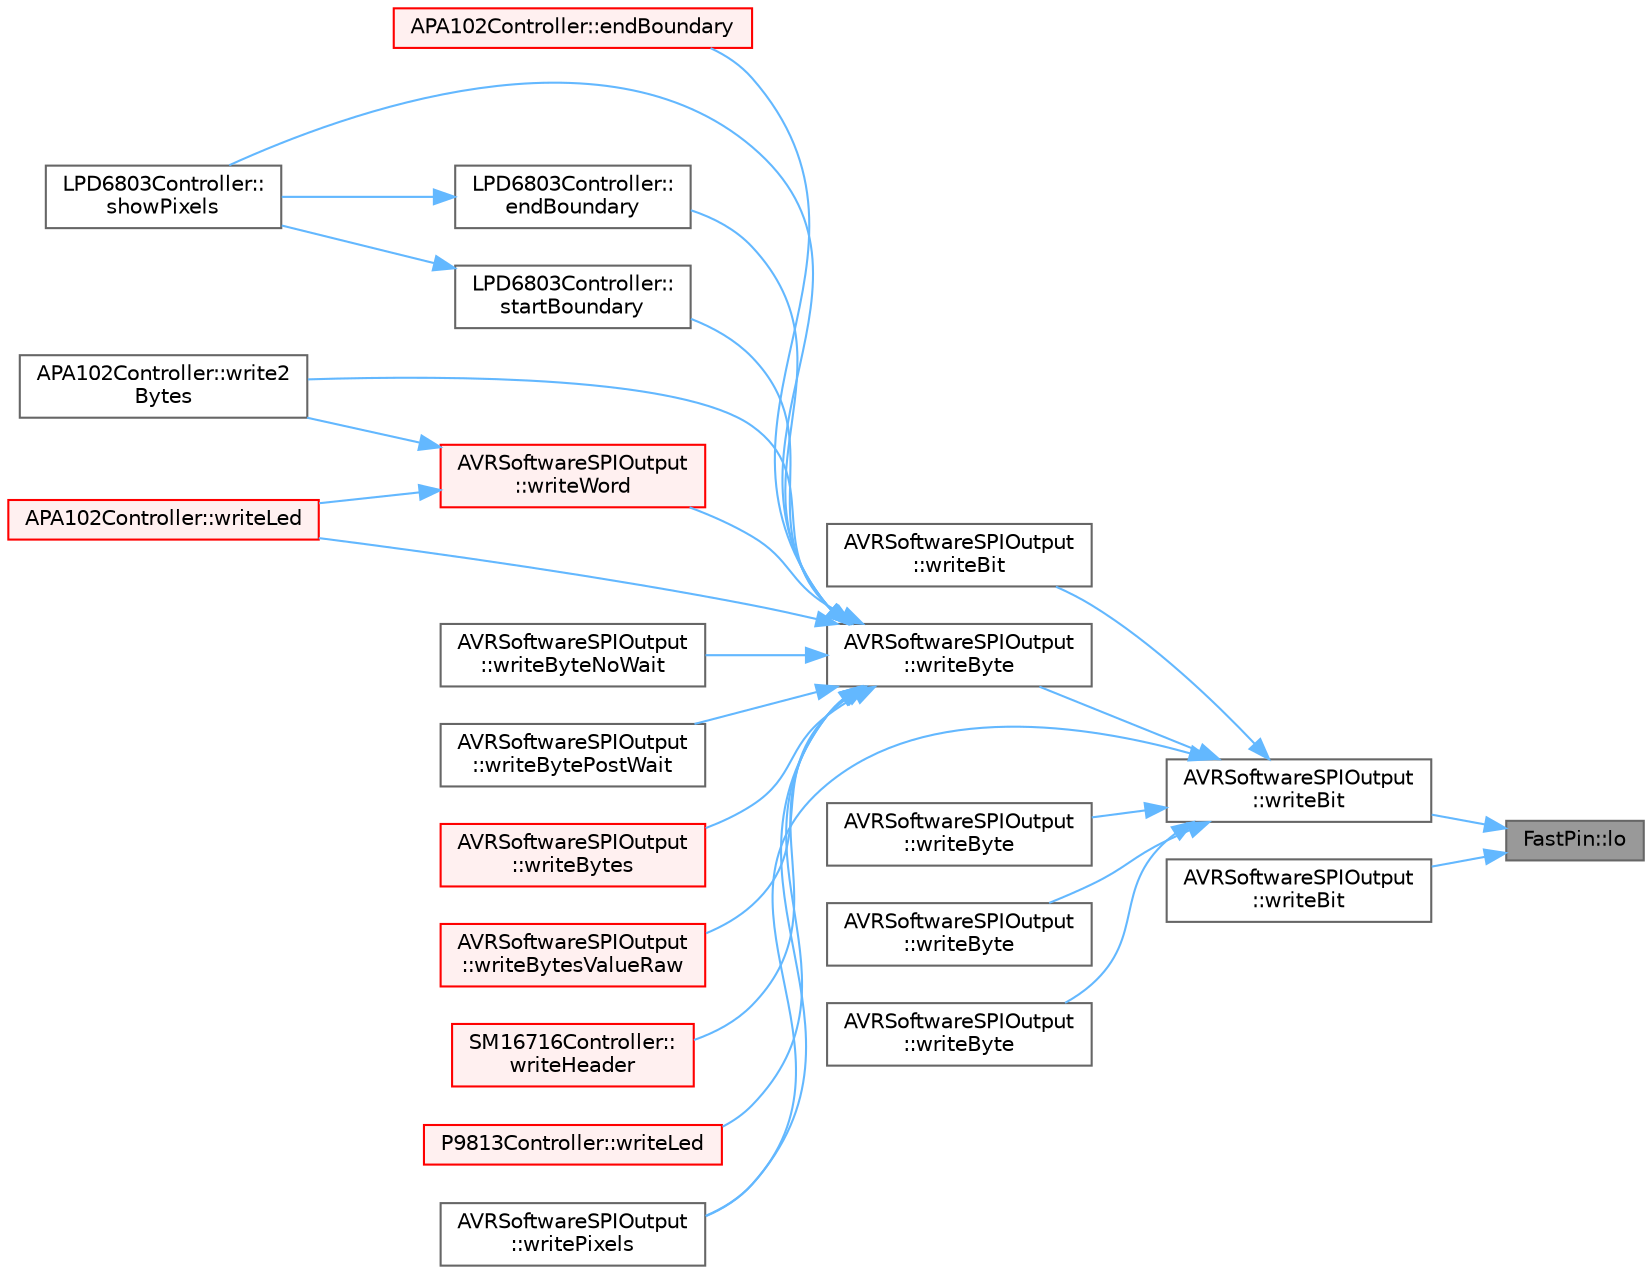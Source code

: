 digraph "FastPin::lo"
{
 // LATEX_PDF_SIZE
  bgcolor="transparent";
  edge [fontname=Helvetica,fontsize=10,labelfontname=Helvetica,labelfontsize=10];
  node [fontname=Helvetica,fontsize=10,shape=box,height=0.2,width=0.4];
  rankdir="RL";
  Node1 [id="Node000001",label="FastPin::lo",height=0.2,width=0.4,color="gray40", fillcolor="grey60", style="filled", fontcolor="black",tooltip="Set the pin state to LOW"];
  Node1 -> Node2 [id="edge1_Node000001_Node000002",dir="back",color="steelblue1",style="solid",tooltip=" "];
  Node2 [id="Node000002",label="AVRSoftwareSPIOutput\l::writeBit",height=0.2,width=0.4,color="grey40", fillcolor="white", style="filled",URL="$dc/d57/class_a_v_r_software_s_p_i_output.html#ad13d8cd559302413e8c885aab5ad7497",tooltip="Write the BIT'th bit out via SPI, setting the data pin then strobing the clock."];
  Node2 -> Node3 [id="edge2_Node000002_Node000003",dir="back",color="steelblue1",style="solid",tooltip=" "];
  Node3 [id="Node000003",label="AVRSoftwareSPIOutput\l::writeBit",height=0.2,width=0.4,color="grey40", fillcolor="white", style="filled",URL="$dc/d57/class_a_v_r_software_s_p_i_output.html#a4c5578242dfaf8d6713ec432d6985187",tooltip="The version of writeBit() to use when clock and data are on the same port with precomputed values for..."];
  Node2 -> Node4 [id="edge3_Node000002_Node000004",dir="back",color="steelblue1",style="solid",tooltip=" "];
  Node4 [id="Node000004",label="AVRSoftwareSPIOutput\l::writeByte",height=0.2,width=0.4,color="grey40", fillcolor="white", style="filled",URL="$dc/d57/class_a_v_r_software_s_p_i_output.html#a58393081ec8c54bd6968642b89e8bd43",tooltip="Write a single byte over SPI."];
  Node4 -> Node5 [id="edge4_Node000004_Node000005",dir="back",color="steelblue1",style="solid",tooltip=" "];
  Node5 [id="Node000005",label="APA102Controller::endBoundary",height=0.2,width=0.4,color="red", fillcolor="#FFF0F0", style="filled",URL="$df/d0d/group___clocked_chipsets.html#ac9676b78658ebcab74033429c5c046f8",tooltip=" "];
  Node4 -> Node9 [id="edge5_Node000004_Node000009",dir="back",color="steelblue1",style="solid",tooltip=" "];
  Node9 [id="Node000009",label="LPD6803Controller::\lendBoundary",height=0.2,width=0.4,color="grey40", fillcolor="white", style="filled",URL="$df/d0d/group___clocked_chipsets.html#ab927434d5ab7d27132e4b6832a50a29e",tooltip=" "];
  Node9 -> Node10 [id="edge6_Node000009_Node000010",dir="back",color="steelblue1",style="solid",tooltip=" "];
  Node10 [id="Node000010",label="LPD6803Controller::\lshowPixels",height=0.2,width=0.4,color="grey40", fillcolor="white", style="filled",URL="$df/d0d/group___clocked_chipsets.html#a35f42384ada050146e6813f0fc766356",tooltip="Send the LED data to the strip."];
  Node4 -> Node10 [id="edge7_Node000004_Node000010",dir="back",color="steelblue1",style="solid",tooltip=" "];
  Node4 -> Node11 [id="edge8_Node000004_Node000011",dir="back",color="steelblue1",style="solid",tooltip=" "];
  Node11 [id="Node000011",label="LPD6803Controller::\lstartBoundary",height=0.2,width=0.4,color="grey40", fillcolor="white", style="filled",URL="$df/d0d/group___clocked_chipsets.html#a60fc5e3173df1c494951fbdd852969aa",tooltip=" "];
  Node11 -> Node10 [id="edge9_Node000011_Node000010",dir="back",color="steelblue1",style="solid",tooltip=" "];
  Node4 -> Node12 [id="edge10_Node000004_Node000012",dir="back",color="steelblue1",style="solid",tooltip=" "];
  Node12 [id="Node000012",label="APA102Controller::write2\lBytes",height=0.2,width=0.4,color="grey40", fillcolor="white", style="filled",URL="$df/d0d/group___clocked_chipsets.html#a2516bc6ae0059f28287e7fc6b8fd266f",tooltip=" "];
  Node4 -> Node13 [id="edge11_Node000004_Node000013",dir="back",color="steelblue1",style="solid",tooltip=" "];
  Node13 [id="Node000013",label="AVRSoftwareSPIOutput\l::writeByteNoWait",height=0.2,width=0.4,color="grey40", fillcolor="white", style="filled",URL="$dc/d57/class_a_v_r_software_s_p_i_output.html#ad5f106b07a655da37d889037f524617d",tooltip="Write a single byte over SPI without waiting."];
  Node4 -> Node14 [id="edge12_Node000004_Node000014",dir="back",color="steelblue1",style="solid",tooltip=" "];
  Node14 [id="Node000014",label="AVRSoftwareSPIOutput\l::writeBytePostWait",height=0.2,width=0.4,color="grey40", fillcolor="white", style="filled",URL="$dc/d57/class_a_v_r_software_s_p_i_output.html#a80903ee9d3226ced43e8f614a9e486b1",tooltip="Write a single byte over SPI and wait afterwards."];
  Node4 -> Node15 [id="edge13_Node000004_Node000015",dir="back",color="steelblue1",style="solid",tooltip=" "];
  Node15 [id="Node000015",label="AVRSoftwareSPIOutput\l::writeBytes",height=0.2,width=0.4,color="red", fillcolor="#FFF0F0", style="filled",URL="$dc/d57/class_a_v_r_software_s_p_i_output.html#af543930d08c9ce5c8229e45be97980e9",tooltip="Write an array of data to the SPI interface."];
  Node4 -> Node17 [id="edge14_Node000004_Node000017",dir="back",color="steelblue1",style="solid",tooltip=" "];
  Node17 [id="Node000017",label="AVRSoftwareSPIOutput\l::writeBytesValueRaw",height=0.2,width=0.4,color="red", fillcolor="#FFF0F0", style="filled",URL="$dc/d57/class_a_v_r_software_s_p_i_output.html#abada62794ed922c2798bf462a98b57f0",tooltip="Write multiple bytes of the given value over SPI, without selecting the interface."];
  Node4 -> Node20 [id="edge15_Node000004_Node000020",dir="back",color="steelblue1",style="solid",tooltip=" "];
  Node20 [id="Node000020",label="SM16716Controller::\lwriteHeader",height=0.2,width=0.4,color="red", fillcolor="#FFF0F0", style="filled",URL="$df/d0d/group___clocked_chipsets.html#a3e9e62e92d3f9e175b43e28dbb2254e9",tooltip=" "];
  Node4 -> Node22 [id="edge16_Node000004_Node000022",dir="back",color="steelblue1",style="solid",tooltip=" "];
  Node22 [id="Node000022",label="APA102Controller::writeLed",height=0.2,width=0.4,color="red", fillcolor="#FFF0F0", style="filled",URL="$df/d0d/group___clocked_chipsets.html#a3e85825537bbd044569052476051a970",tooltip=" "];
  Node4 -> Node23 [id="edge17_Node000004_Node000023",dir="back",color="steelblue1",style="solid",tooltip=" "];
  Node23 [id="Node000023",label="P9813Controller::writeLed",height=0.2,width=0.4,color="red", fillcolor="#FFF0F0", style="filled",URL="$df/d0d/group___clocked_chipsets.html#a153192c5ed8e28168bcb4179ed80598c",tooltip=" "];
  Node4 -> Node25 [id="edge18_Node000004_Node000025",dir="back",color="steelblue1",style="solid",tooltip=" "];
  Node25 [id="Node000025",label="AVRSoftwareSPIOutput\l::writePixels",height=0.2,width=0.4,color="grey40", fillcolor="white", style="filled",URL="$dc/d57/class_a_v_r_software_s_p_i_output.html#a20772a8fdfa75015731375c36ccb3515",tooltip="Write LED pixel data to the SPI interface."];
  Node4 -> Node26 [id="edge19_Node000004_Node000026",dir="back",color="steelblue1",style="solid",tooltip=" "];
  Node26 [id="Node000026",label="AVRSoftwareSPIOutput\l::writeWord",height=0.2,width=0.4,color="red", fillcolor="#FFF0F0", style="filled",URL="$dc/d57/class_a_v_r_software_s_p_i_output.html#a34421832d232a692d08d39d87733acd8",tooltip="Write a word (two bytes) over SPI."];
  Node26 -> Node12 [id="edge20_Node000026_Node000012",dir="back",color="steelblue1",style="solid",tooltip=" "];
  Node26 -> Node22 [id="edge21_Node000026_Node000022",dir="back",color="steelblue1",style="solid",tooltip=" "];
  Node2 -> Node29 [id="edge22_Node000002_Node000029",dir="back",color="steelblue1",style="solid",tooltip=" "];
  Node29 [id="Node000029",label="AVRSoftwareSPIOutput\l::writeByte",height=0.2,width=0.4,color="grey40", fillcolor="white", style="filled",URL="$dc/d57/class_a_v_r_software_s_p_i_output.html#a0c8dbe47347851f226a525db7262c786",tooltip="writeByte() implementation with data/clock registers passed in."];
  Node2 -> Node30 [id="edge23_Node000002_Node000030",dir="back",color="steelblue1",style="solid",tooltip=" "];
  Node30 [id="Node000030",label="AVRSoftwareSPIOutput\l::writeByte",height=0.2,width=0.4,color="grey40", fillcolor="white", style="filled",URL="$dc/d57/class_a_v_r_software_s_p_i_output.html#aa0d0d1b56c6a174ff85e36c9ec06c7bf",tooltip="writeByte() implementation with not just registers passed in, but pre-baked values for said registers..."];
  Node2 -> Node31 [id="edge24_Node000002_Node000031",dir="back",color="steelblue1",style="solid",tooltip=" "];
  Node31 [id="Node000031",label="AVRSoftwareSPIOutput\l::writeByte",height=0.2,width=0.4,color="grey40", fillcolor="white", style="filled",URL="$dc/d57/class_a_v_r_software_s_p_i_output.html#a4bf20050509ed87b15c4df4070d000b6",tooltip="writeByte() implementation with the data register passed in and prebaked values for data hi w/clock h..."];
  Node2 -> Node25 [id="edge25_Node000002_Node000025",dir="back",color="steelblue1",style="solid",tooltip=" "];
  Node1 -> Node32 [id="edge26_Node000001_Node000032",dir="back",color="steelblue1",style="solid",tooltip=" "];
  Node32 [id="Node000032",label="AVRSoftwareSPIOutput\l::writeBit",height=0.2,width=0.4,color="grey40", fillcolor="white", style="filled",URL="$dc/d57/class_a_v_r_software_s_p_i_output.html#afbf1b2de4c9085d8260634be760f74fd",tooltip="Write the BIT'th bit out via SPI, setting the data pin then strobing the clock, using the passed in p..."];
}

